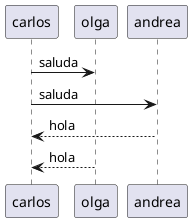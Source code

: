 @startuml diagrama2
carlos -> olga: saluda 
carlos -> andrea: saluda
carlos <-- andrea: hola
carlos <-- olga: hola
@enduml